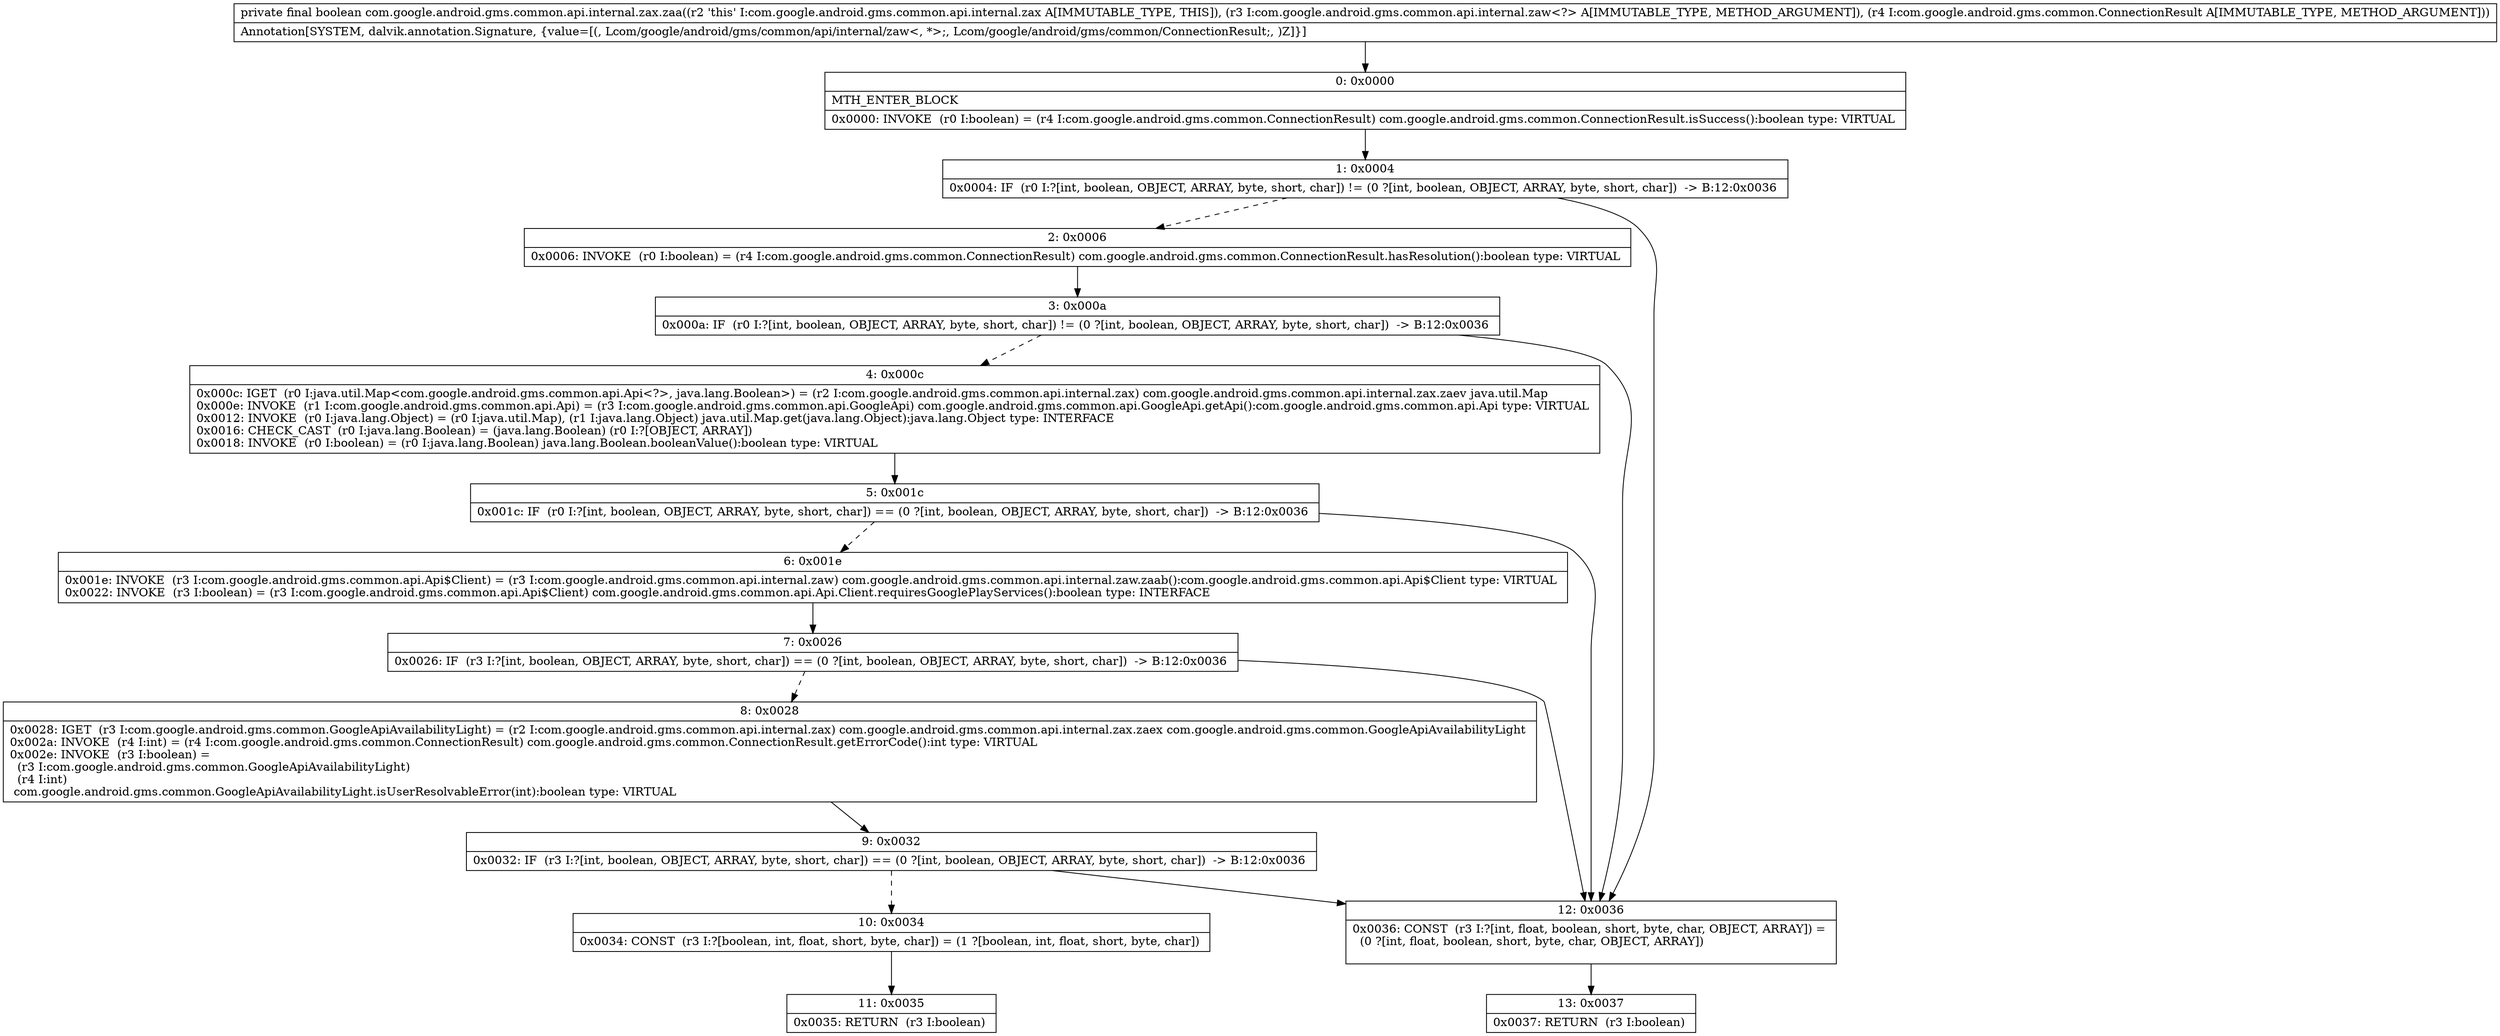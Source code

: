 digraph "CFG forcom.google.android.gms.common.api.internal.zax.zaa(Lcom\/google\/android\/gms\/common\/api\/internal\/zaw;Lcom\/google\/android\/gms\/common\/ConnectionResult;)Z" {
Node_0 [shape=record,label="{0\:\ 0x0000|MTH_ENTER_BLOCK\l|0x0000: INVOKE  (r0 I:boolean) = (r4 I:com.google.android.gms.common.ConnectionResult) com.google.android.gms.common.ConnectionResult.isSuccess():boolean type: VIRTUAL \l}"];
Node_1 [shape=record,label="{1\:\ 0x0004|0x0004: IF  (r0 I:?[int, boolean, OBJECT, ARRAY, byte, short, char]) != (0 ?[int, boolean, OBJECT, ARRAY, byte, short, char])  \-\> B:12:0x0036 \l}"];
Node_2 [shape=record,label="{2\:\ 0x0006|0x0006: INVOKE  (r0 I:boolean) = (r4 I:com.google.android.gms.common.ConnectionResult) com.google.android.gms.common.ConnectionResult.hasResolution():boolean type: VIRTUAL \l}"];
Node_3 [shape=record,label="{3\:\ 0x000a|0x000a: IF  (r0 I:?[int, boolean, OBJECT, ARRAY, byte, short, char]) != (0 ?[int, boolean, OBJECT, ARRAY, byte, short, char])  \-\> B:12:0x0036 \l}"];
Node_4 [shape=record,label="{4\:\ 0x000c|0x000c: IGET  (r0 I:java.util.Map\<com.google.android.gms.common.api.Api\<?\>, java.lang.Boolean\>) = (r2 I:com.google.android.gms.common.api.internal.zax) com.google.android.gms.common.api.internal.zax.zaev java.util.Map \l0x000e: INVOKE  (r1 I:com.google.android.gms.common.api.Api) = (r3 I:com.google.android.gms.common.api.GoogleApi) com.google.android.gms.common.api.GoogleApi.getApi():com.google.android.gms.common.api.Api type: VIRTUAL \l0x0012: INVOKE  (r0 I:java.lang.Object) = (r0 I:java.util.Map), (r1 I:java.lang.Object) java.util.Map.get(java.lang.Object):java.lang.Object type: INTERFACE \l0x0016: CHECK_CAST  (r0 I:java.lang.Boolean) = (java.lang.Boolean) (r0 I:?[OBJECT, ARRAY]) \l0x0018: INVOKE  (r0 I:boolean) = (r0 I:java.lang.Boolean) java.lang.Boolean.booleanValue():boolean type: VIRTUAL \l}"];
Node_5 [shape=record,label="{5\:\ 0x001c|0x001c: IF  (r0 I:?[int, boolean, OBJECT, ARRAY, byte, short, char]) == (0 ?[int, boolean, OBJECT, ARRAY, byte, short, char])  \-\> B:12:0x0036 \l}"];
Node_6 [shape=record,label="{6\:\ 0x001e|0x001e: INVOKE  (r3 I:com.google.android.gms.common.api.Api$Client) = (r3 I:com.google.android.gms.common.api.internal.zaw) com.google.android.gms.common.api.internal.zaw.zaab():com.google.android.gms.common.api.Api$Client type: VIRTUAL \l0x0022: INVOKE  (r3 I:boolean) = (r3 I:com.google.android.gms.common.api.Api$Client) com.google.android.gms.common.api.Api.Client.requiresGooglePlayServices():boolean type: INTERFACE \l}"];
Node_7 [shape=record,label="{7\:\ 0x0026|0x0026: IF  (r3 I:?[int, boolean, OBJECT, ARRAY, byte, short, char]) == (0 ?[int, boolean, OBJECT, ARRAY, byte, short, char])  \-\> B:12:0x0036 \l}"];
Node_8 [shape=record,label="{8\:\ 0x0028|0x0028: IGET  (r3 I:com.google.android.gms.common.GoogleApiAvailabilityLight) = (r2 I:com.google.android.gms.common.api.internal.zax) com.google.android.gms.common.api.internal.zax.zaex com.google.android.gms.common.GoogleApiAvailabilityLight \l0x002a: INVOKE  (r4 I:int) = (r4 I:com.google.android.gms.common.ConnectionResult) com.google.android.gms.common.ConnectionResult.getErrorCode():int type: VIRTUAL \l0x002e: INVOKE  (r3 I:boolean) = \l  (r3 I:com.google.android.gms.common.GoogleApiAvailabilityLight)\l  (r4 I:int)\l com.google.android.gms.common.GoogleApiAvailabilityLight.isUserResolvableError(int):boolean type: VIRTUAL \l}"];
Node_9 [shape=record,label="{9\:\ 0x0032|0x0032: IF  (r3 I:?[int, boolean, OBJECT, ARRAY, byte, short, char]) == (0 ?[int, boolean, OBJECT, ARRAY, byte, short, char])  \-\> B:12:0x0036 \l}"];
Node_10 [shape=record,label="{10\:\ 0x0034|0x0034: CONST  (r3 I:?[boolean, int, float, short, byte, char]) = (1 ?[boolean, int, float, short, byte, char]) \l}"];
Node_11 [shape=record,label="{11\:\ 0x0035|0x0035: RETURN  (r3 I:boolean) \l}"];
Node_12 [shape=record,label="{12\:\ 0x0036|0x0036: CONST  (r3 I:?[int, float, boolean, short, byte, char, OBJECT, ARRAY]) = \l  (0 ?[int, float, boolean, short, byte, char, OBJECT, ARRAY])\l \l}"];
Node_13 [shape=record,label="{13\:\ 0x0037|0x0037: RETURN  (r3 I:boolean) \l}"];
MethodNode[shape=record,label="{private final boolean com.google.android.gms.common.api.internal.zax.zaa((r2 'this' I:com.google.android.gms.common.api.internal.zax A[IMMUTABLE_TYPE, THIS]), (r3 I:com.google.android.gms.common.api.internal.zaw\<?\> A[IMMUTABLE_TYPE, METHOD_ARGUMENT]), (r4 I:com.google.android.gms.common.ConnectionResult A[IMMUTABLE_TYPE, METHOD_ARGUMENT]))  | Annotation[SYSTEM, dalvik.annotation.Signature, \{value=[(, Lcom\/google\/android\/gms\/common\/api\/internal\/zaw\<, *\>;, Lcom\/google\/android\/gms\/common\/ConnectionResult;, )Z]\}]\l}"];
MethodNode -> Node_0;
Node_0 -> Node_1;
Node_1 -> Node_2[style=dashed];
Node_1 -> Node_12;
Node_2 -> Node_3;
Node_3 -> Node_4[style=dashed];
Node_3 -> Node_12;
Node_4 -> Node_5;
Node_5 -> Node_6[style=dashed];
Node_5 -> Node_12;
Node_6 -> Node_7;
Node_7 -> Node_8[style=dashed];
Node_7 -> Node_12;
Node_8 -> Node_9;
Node_9 -> Node_10[style=dashed];
Node_9 -> Node_12;
Node_10 -> Node_11;
Node_12 -> Node_13;
}

